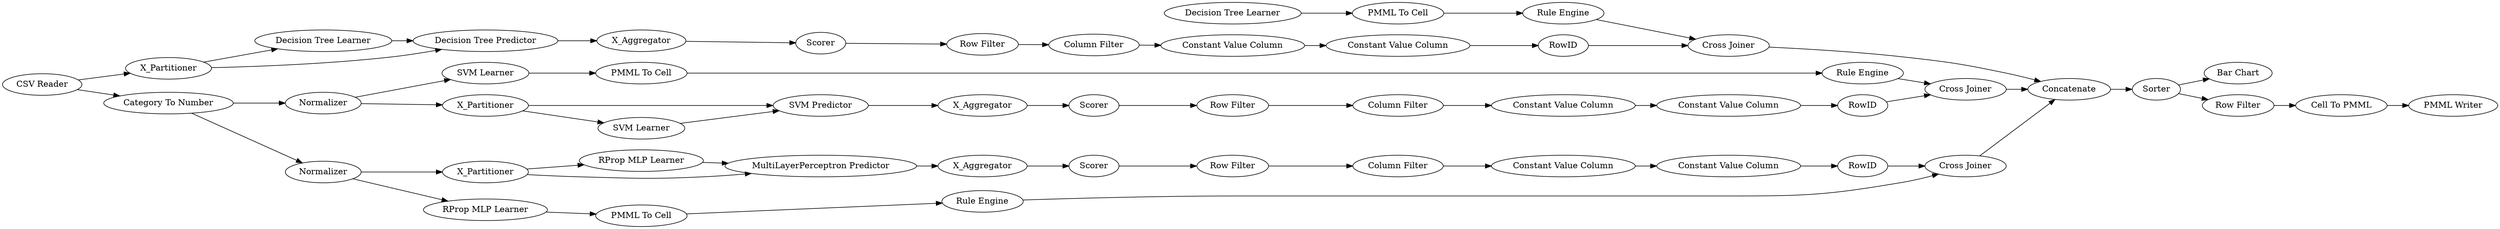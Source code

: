 digraph {
	"4267942269335788904_31" [label="Decision Tree Learner"]
	"-6742799022325979284_294" [label="Column Filter"]
	"4267942269335788904_39" [label=Scorer]
	"4267942269335788904_2" [label=X_Partitioner]
	"4267942269335788904_38" [label="Cross Joiner"]
	"7315887412280135895_39" [label="Cross Joiner"]
	"-5465205674298115532_34" [label="PMML To Cell"]
	"343922842198149449_60" [label=Concatenate]
	"-4656606990396642735_31" [label="RProp MLP Learner"]
	"343922842198149449_59" [label="Bar Chart"]
	"3709028791266841708_34" [label="Rule Engine"]
	"6375371677417342365_290" [label="Constant Value Column"]
	"6375371677417342365_292" [label="Constant Value Column"]
	"-6742799022325979284_9" [label="Row Filter"]
	"7315887412280135895_32" [label="SVM Predictor"]
	"7981815499646934161_293" [label=RowID]
	"7981815499646934161_294" [label="Column Filter"]
	"7315887412280135895_2" [label=X_Partitioner]
	"-4656606990396642735_2" [label=X_Partitioner]
	"-5465205674298115532_35" [label="Rule Engine"]
	"6375371677417342365_294" [label="Column Filter"]
	"343922842198149449_62" [label="CSV Reader"]
	"-4656606990396642735_40" [label=Scorer]
	"7315887412280135895_40" [label=Normalizer]
	"-8732501886833415031_35" [label="RProp MLP Learner"]
	"343922842198149449_54" [label="Cell To PMML"]
	"-8732501886833415031_22" [label="PMML To Cell"]
	"-5465205674298115532_33" [label="SVM Learner"]
	"343922842198149449_52" [label=Sorter]
	"343922842198149449_53" [label="Row Filter"]
	"7981815499646934161_292" [label="Constant Value Column"]
	"3709028791266841708_28" [label="PMML To Cell"]
	"6375371677417342365_293" [label=RowID]
	"-4656606990396642735_38" [label="Cross Joiner"]
	"4267942269335788904_32" [label="Decision Tree Predictor"]
	"4267942269335788904_7" [label=X_Aggregator]
	"7981815499646934161_290" [label="Constant Value Column"]
	"-6742799022325979284_290" [label="Constant Value Column"]
	"-6742799022325979284_293" [label=RowID]
	"-8732501886833415031_34" [label="Rule Engine"]
	"3709028791266841708_33" [label="Decision Tree Learner"]
	"-6742799022325979284_292" [label="Constant Value Column"]
	"7315887412280135895_31" [label="SVM Learner"]
	"-4656606990396642735_32" [label="MultiLayerPerceptron Predictor"]
	"-4656606990396642735_39" [label=Normalizer]
	"343922842198149449_58" [label="Category To Number"]
	"-4656606990396642735_7" [label=X_Aggregator]
	"7981815499646934161_9" [label="Row Filter"]
	"7315887412280135895_7" [label=X_Aggregator]
	"7315887412280135895_41" [label=Scorer]
	"6375371677417342365_9" [label="Row Filter"]
	"343922842198149449_61" [label="PMML Writer"]
	"343922842198149449_60" -> "343922842198149449_52"
	"-4656606990396642735_31" -> "-4656606990396642735_32"
	"-5465205674298115532_34" -> "-5465205674298115532_35"
	"6375371677417342365_290" -> "6375371677417342365_292"
	"4267942269335788904_2" -> "4267942269335788904_32"
	"4267942269335788904_39" -> "7981815499646934161_9"
	"-8732501886833415031_34" -> "-4656606990396642735_38"
	"-4656606990396642735_38" -> "343922842198149449_60"
	"7981815499646934161_294" -> "7981815499646934161_290"
	"343922842198149449_62" -> "4267942269335788904_2"
	"-4656606990396642735_39" -> "-4656606990396642735_2"
	"7981815499646934161_9" -> "7981815499646934161_294"
	"6375371677417342365_9" -> "6375371677417342365_294"
	"4267942269335788904_7" -> "4267942269335788904_39"
	"6375371677417342365_294" -> "6375371677417342365_290"
	"3709028791266841708_28" -> "3709028791266841708_34"
	"4267942269335788904_38" -> "343922842198149449_60"
	"-6742799022325979284_290" -> "-6742799022325979284_292"
	"4267942269335788904_32" -> "4267942269335788904_7"
	"-5465205674298115532_33" -> "-5465205674298115532_34"
	"343922842198149449_62" -> "343922842198149449_58"
	"4267942269335788904_31" -> "4267942269335788904_32"
	"3709028791266841708_33" -> "3709028791266841708_28"
	"7315887412280135895_31" -> "7315887412280135895_32"
	"-6742799022325979284_9" -> "-6742799022325979284_294"
	"-6742799022325979284_293" -> "7315887412280135895_39"
	"343922842198149449_58" -> "-4656606990396642735_39"
	"7981815499646934161_290" -> "7981815499646934161_292"
	"343922842198149449_53" -> "343922842198149449_54"
	"6375371677417342365_293" -> "-4656606990396642735_38"
	"-8732501886833415031_22" -> "-8732501886833415031_34"
	"-4656606990396642735_32" -> "-4656606990396642735_7"
	"7315887412280135895_40" -> "-5465205674298115532_33"
	"7981815499646934161_292" -> "7981815499646934161_293"
	"343922842198149449_54" -> "343922842198149449_61"
	"7315887412280135895_40" -> "7315887412280135895_2"
	"6375371677417342365_292" -> "6375371677417342365_293"
	"4267942269335788904_2" -> "4267942269335788904_31"
	"-4656606990396642735_40" -> "6375371677417342365_9"
	"-4656606990396642735_39" -> "-8732501886833415031_35"
	"-4656606990396642735_2" -> "-4656606990396642735_32"
	"7315887412280135895_32" -> "7315887412280135895_7"
	"7981815499646934161_293" -> "4267942269335788904_38"
	"-5465205674298115532_35" -> "7315887412280135895_39"
	"343922842198149449_58" -> "7315887412280135895_40"
	"7315887412280135895_39" -> "343922842198149449_60"
	"-6742799022325979284_292" -> "-6742799022325979284_293"
	"3709028791266841708_34" -> "4267942269335788904_38"
	"-6742799022325979284_294" -> "-6742799022325979284_290"
	"7315887412280135895_2" -> "7315887412280135895_31"
	"7315887412280135895_41" -> "-6742799022325979284_9"
	"343922842198149449_52" -> "343922842198149449_53"
	"-4656606990396642735_2" -> "-4656606990396642735_31"
	"343922842198149449_52" -> "343922842198149449_59"
	"-8732501886833415031_35" -> "-8732501886833415031_22"
	"7315887412280135895_7" -> "7315887412280135895_41"
	"-4656606990396642735_7" -> "-4656606990396642735_40"
	"7315887412280135895_2" -> "7315887412280135895_32"
	rankdir=LR
}
